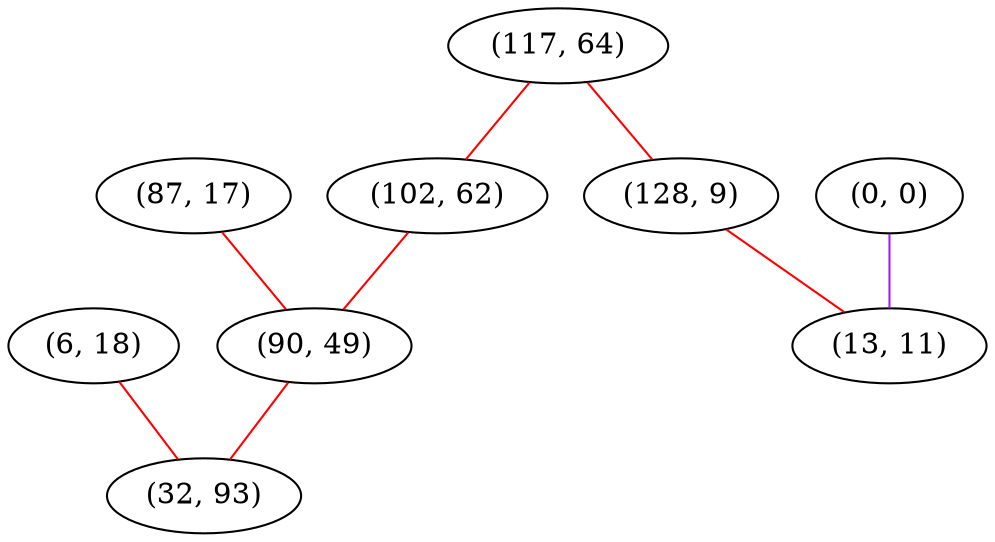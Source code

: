 graph "" {
"(6, 18)";
"(117, 64)";
"(87, 17)";
"(102, 62)";
"(0, 0)";
"(90, 49)";
"(128, 9)";
"(32, 93)";
"(13, 11)";
"(6, 18)" -- "(32, 93)"  [color=red, key=0, weight=1];
"(117, 64)" -- "(128, 9)"  [color=red, key=0, weight=1];
"(117, 64)" -- "(102, 62)"  [color=red, key=0, weight=1];
"(87, 17)" -- "(90, 49)"  [color=red, key=0, weight=1];
"(102, 62)" -- "(90, 49)"  [color=red, key=0, weight=1];
"(0, 0)" -- "(13, 11)"  [color=purple, key=0, weight=4];
"(90, 49)" -- "(32, 93)"  [color=red, key=0, weight=1];
"(128, 9)" -- "(13, 11)"  [color=red, key=0, weight=1];
}
